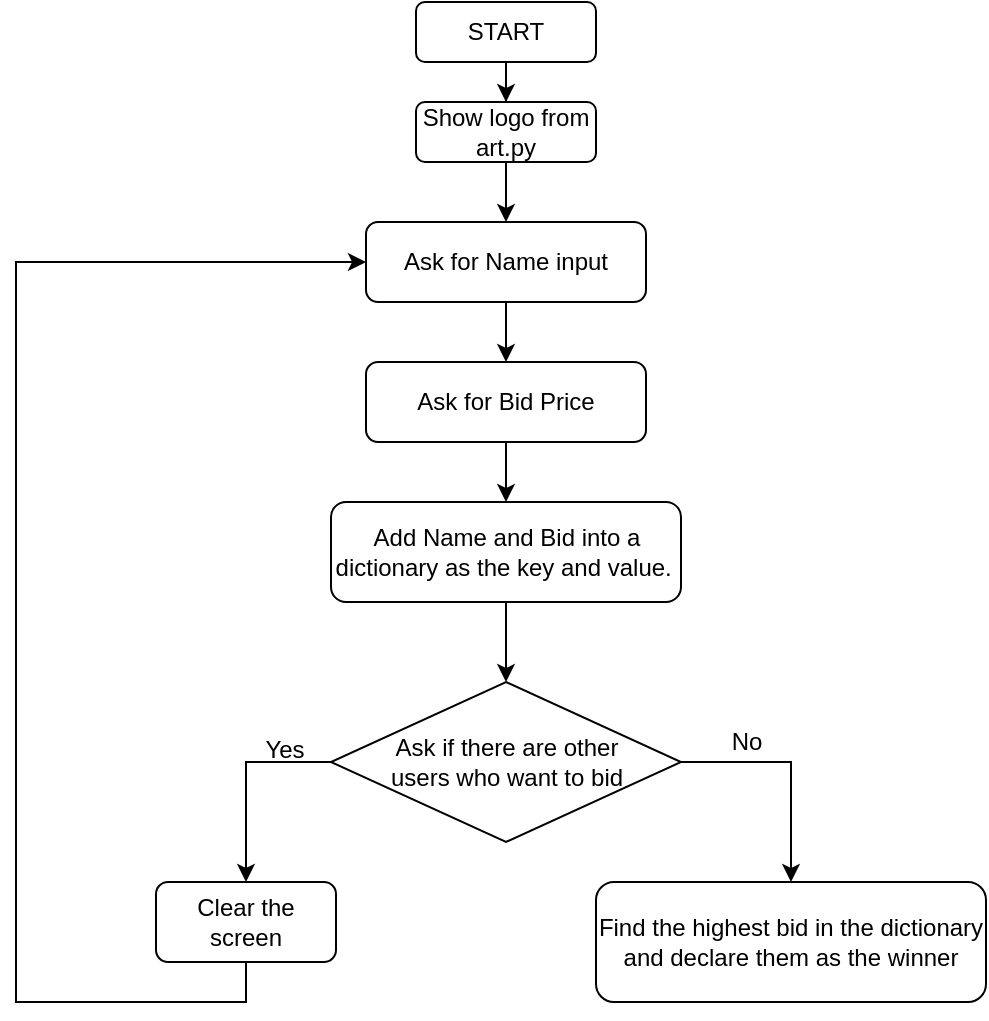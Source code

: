 <mxfile version="24.4.6" type="github">
  <diagram id="n_eEjefpRXHPwDnGOV6H" name="Page-1">
    <mxGraphModel dx="1434" dy="784" grid="1" gridSize="10" guides="1" tooltips="1" connect="1" arrows="1" fold="1" page="1" pageScale="1" pageWidth="1654" pageHeight="1169" math="0" shadow="0">
      <root>
        <mxCell id="0" />
        <mxCell id="1" parent="0" />
        <mxCell id="bfYaGmAvoGIVNhVpSVc3-3" value="" style="edgeStyle=orthogonalEdgeStyle;rounded=0;orthogonalLoop=1;jettySize=auto;html=1;" parent="1" source="bfYaGmAvoGIVNhVpSVc3-1" target="bfYaGmAvoGIVNhVpSVc3-2" edge="1">
          <mxGeometry relative="1" as="geometry" />
        </mxCell>
        <mxCell id="bfYaGmAvoGIVNhVpSVc3-1" value="START" style="rounded=1;whiteSpace=wrap;html=1;" parent="1" vertex="1">
          <mxGeometry x="480" y="40" width="90" height="30" as="geometry" />
        </mxCell>
        <mxCell id="bfYaGmAvoGIVNhVpSVc3-5" value="" style="edgeStyle=orthogonalEdgeStyle;rounded=0;orthogonalLoop=1;jettySize=auto;html=1;" parent="1" source="bfYaGmAvoGIVNhVpSVc3-2" target="bfYaGmAvoGIVNhVpSVc3-4" edge="1">
          <mxGeometry relative="1" as="geometry" />
        </mxCell>
        <mxCell id="bfYaGmAvoGIVNhVpSVc3-2" value="Show logo from art.py" style="rounded=1;whiteSpace=wrap;html=1;" parent="1" vertex="1">
          <mxGeometry x="480" y="90" width="90" height="30" as="geometry" />
        </mxCell>
        <mxCell id="bfYaGmAvoGIVNhVpSVc3-7" value="" style="edgeStyle=orthogonalEdgeStyle;rounded=0;orthogonalLoop=1;jettySize=auto;html=1;" parent="1" source="bfYaGmAvoGIVNhVpSVc3-4" target="bfYaGmAvoGIVNhVpSVc3-6" edge="1">
          <mxGeometry relative="1" as="geometry" />
        </mxCell>
        <mxCell id="bfYaGmAvoGIVNhVpSVc3-4" value="Ask for Name input" style="rounded=1;whiteSpace=wrap;html=1;" parent="1" vertex="1">
          <mxGeometry x="455" y="150" width="140" height="40" as="geometry" />
        </mxCell>
        <mxCell id="bfYaGmAvoGIVNhVpSVc3-9" value="" style="edgeStyle=orthogonalEdgeStyle;rounded=0;orthogonalLoop=1;jettySize=auto;html=1;" parent="1" source="bfYaGmAvoGIVNhVpSVc3-6" target="bfYaGmAvoGIVNhVpSVc3-8" edge="1">
          <mxGeometry relative="1" as="geometry" />
        </mxCell>
        <mxCell id="bfYaGmAvoGIVNhVpSVc3-6" value="Ask for Bid Price" style="rounded=1;whiteSpace=wrap;html=1;" parent="1" vertex="1">
          <mxGeometry x="455" y="220" width="140" height="40" as="geometry" />
        </mxCell>
        <mxCell id="bfYaGmAvoGIVNhVpSVc3-11" value="" style="edgeStyle=orthogonalEdgeStyle;rounded=0;orthogonalLoop=1;jettySize=auto;html=1;" parent="1" source="bfYaGmAvoGIVNhVpSVc3-8" edge="1">
          <mxGeometry relative="1" as="geometry">
            <mxPoint x="525" y="380" as="targetPoint" />
          </mxGeometry>
        </mxCell>
        <mxCell id="bfYaGmAvoGIVNhVpSVc3-8" value="Add Name and Bid into a dictionary as the key and value.&amp;nbsp;" style="rounded=1;whiteSpace=wrap;html=1;" parent="1" vertex="1">
          <mxGeometry x="437.5" y="290" width="175" height="50" as="geometry" />
        </mxCell>
        <mxCell id="bfYaGmAvoGIVNhVpSVc3-18" style="edgeStyle=orthogonalEdgeStyle;rounded=0;orthogonalLoop=1;jettySize=auto;html=1;exitX=0;exitY=1;exitDx=0;exitDy=0;entryX=0.5;entryY=0;entryDx=0;entryDy=0;" parent="1" source="bfYaGmAvoGIVNhVpSVc3-13" target="bfYaGmAvoGIVNhVpSVc3-17" edge="1">
          <mxGeometry relative="1" as="geometry">
            <Array as="points">
              <mxPoint x="481" y="420" />
              <mxPoint x="395" y="420" />
            </Array>
          </mxGeometry>
        </mxCell>
        <mxCell id="bfYaGmAvoGIVNhVpSVc3-21" style="edgeStyle=orthogonalEdgeStyle;rounded=0;orthogonalLoop=1;jettySize=auto;html=1;exitX=1;exitY=0.5;exitDx=0;exitDy=0;entryX=0.5;entryY=0;entryDx=0;entryDy=0;" parent="1" source="bfYaGmAvoGIVNhVpSVc3-13" target="bfYaGmAvoGIVNhVpSVc3-20" edge="1">
          <mxGeometry relative="1" as="geometry" />
        </mxCell>
        <mxCell id="bfYaGmAvoGIVNhVpSVc3-13" value="Ask if there are other &lt;br&gt;users who want to bid" style="rhombus;whiteSpace=wrap;html=1;" parent="1" vertex="1">
          <mxGeometry x="437.5" y="380" width="175" height="80" as="geometry" />
        </mxCell>
        <mxCell id="bfYaGmAvoGIVNhVpSVc3-16" value="Yes" style="text;html=1;align=center;verticalAlign=middle;resizable=0;points=[];autosize=1;" parent="1" vertex="1">
          <mxGeometry x="394" y="404" width="40" height="20" as="geometry" />
        </mxCell>
        <mxCell id="bfYaGmAvoGIVNhVpSVc3-19" style="edgeStyle=orthogonalEdgeStyle;rounded=0;orthogonalLoop=1;jettySize=auto;html=1;exitX=0.5;exitY=1;exitDx=0;exitDy=0;entryX=0;entryY=0.5;entryDx=0;entryDy=0;" parent="1" source="bfYaGmAvoGIVNhVpSVc3-17" target="bfYaGmAvoGIVNhVpSVc3-4" edge="1">
          <mxGeometry relative="1" as="geometry">
            <mxPoint x="280" y="370" as="targetPoint" />
            <Array as="points">
              <mxPoint x="395" y="540" />
              <mxPoint x="280" y="540" />
              <mxPoint x="280" y="170" />
            </Array>
          </mxGeometry>
        </mxCell>
        <mxCell id="bfYaGmAvoGIVNhVpSVc3-17" value="Clear the screen" style="rounded=1;whiteSpace=wrap;html=1;" parent="1" vertex="1">
          <mxGeometry x="350" y="480" width="90" height="40" as="geometry" />
        </mxCell>
        <mxCell id="bfYaGmAvoGIVNhVpSVc3-20" value="Find the highest bid in the dictionary and declare them as the winner" style="rounded=1;whiteSpace=wrap;html=1;" parent="1" vertex="1">
          <mxGeometry x="570" y="480" width="195" height="60" as="geometry" />
        </mxCell>
        <mxCell id="bfYaGmAvoGIVNhVpSVc3-22" value="No" style="text;html=1;align=center;verticalAlign=middle;resizable=0;points=[];autosize=1;" parent="1" vertex="1">
          <mxGeometry x="630" y="400" width="30" height="20" as="geometry" />
        </mxCell>
      </root>
    </mxGraphModel>
  </diagram>
</mxfile>
